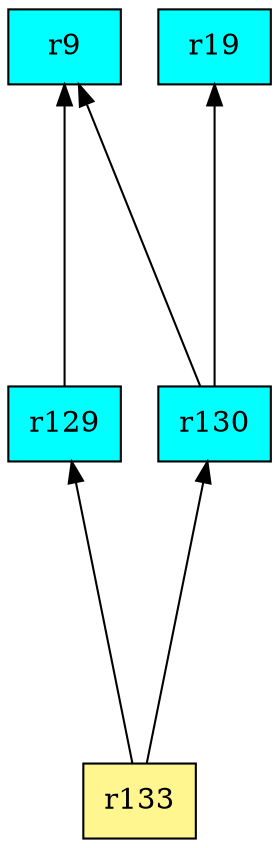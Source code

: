 digraph G {
rankdir=BT;ranksep="2.0";
"r130" [shape=record,fillcolor=cyan,style=filled,label="{r130}"];
"r129" [shape=record,fillcolor=cyan,style=filled,label="{r129}"];
"r9" [shape=record,fillcolor=cyan,style=filled,label="{r9}"];
"r19" [shape=record,fillcolor=cyan,style=filled,label="{r19}"];
"r133" [shape=record,fillcolor=khaki1,style=filled,label="{r133}"];
"r130" -> "r9"
"r130" -> "r19"
"r129" -> "r9"
"r133" -> "r130"
"r133" -> "r129"
}